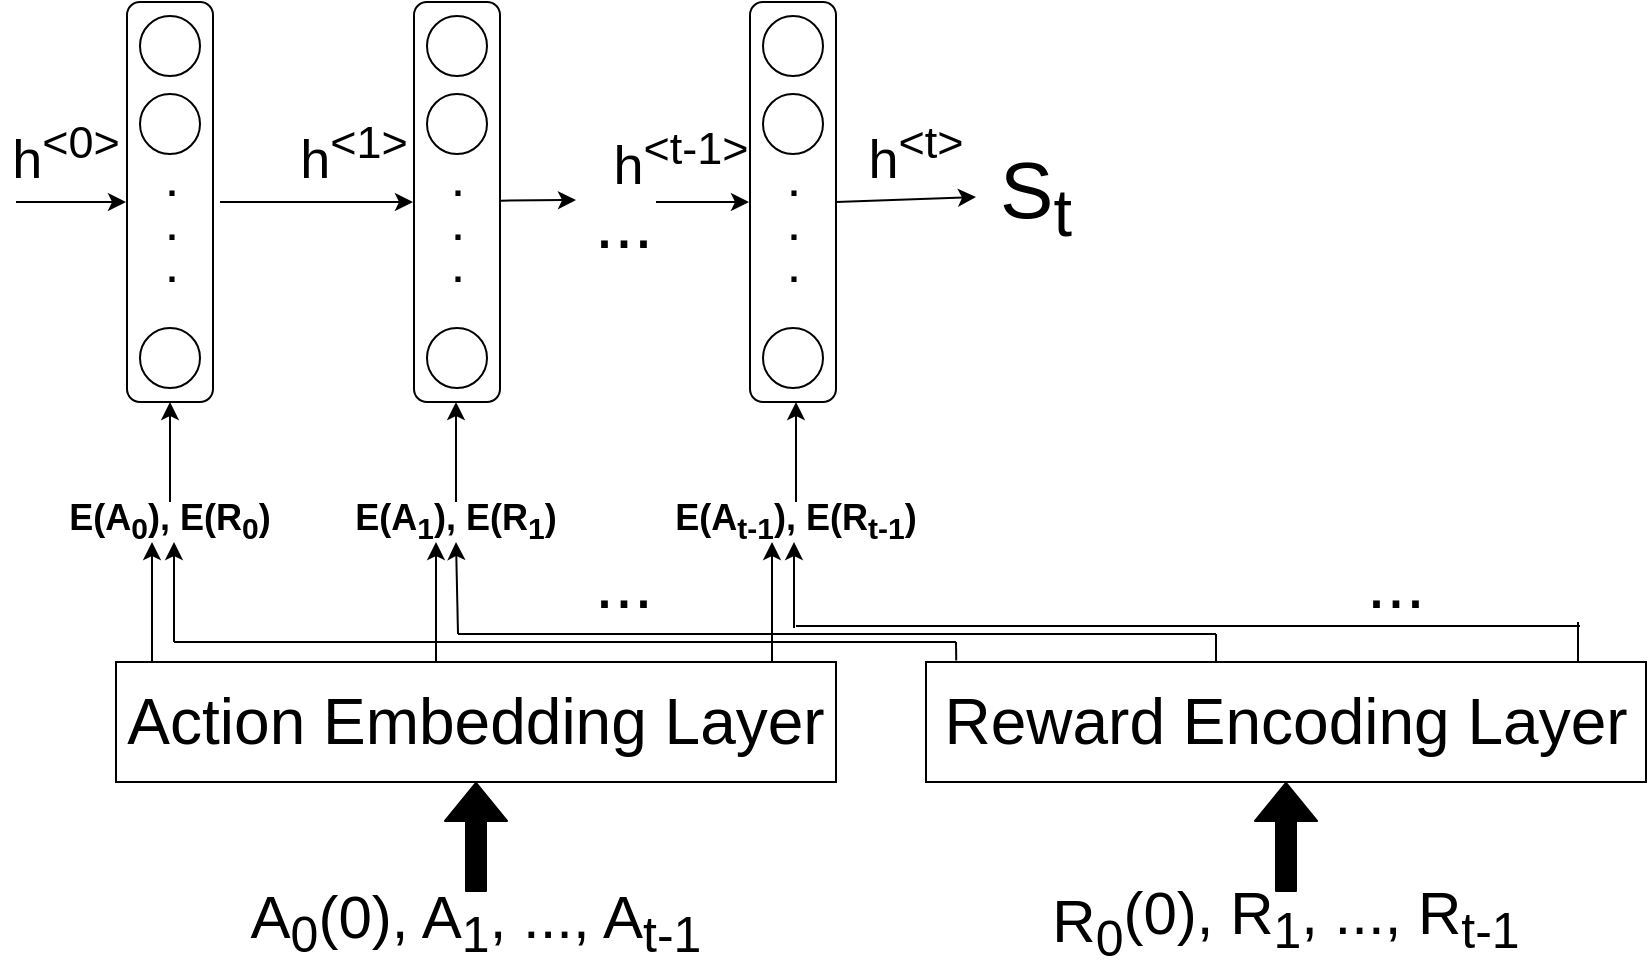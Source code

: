 <mxfile version="10.6.7" type="device"><diagram id="MSXAkvdIbxP1cdtOoaRy" name="Page-1"><mxGraphModel dx="2106" dy="682" grid="1" gridSize="10" guides="1" tooltips="1" connect="1" arrows="1" fold="1" page="1" pageScale="1" pageWidth="850" pageHeight="1100" math="0" shadow="0"><root><mxCell id="0"/><mxCell id="1" parent="0"/><mxCell id="5w6pue4Hi2aQId55m8mX-2" value="&lt;font style=&quot;font-size: 30px&quot;&gt;&lt;font style=&quot;font-size: 30px&quot;&gt;A&lt;sub&gt;0&lt;/sub&gt;(0), A&lt;sub&gt;1&lt;/sub&gt;, ..., A&lt;/font&gt;&lt;font style=&quot;font-size: 30px&quot;&gt;&lt;sub&gt;t-1&lt;/sub&gt;&lt;/font&gt;&lt;/font&gt;" style="text;html=1;strokeColor=none;fillColor=none;align=center;verticalAlign=middle;whiteSpace=wrap;rounded=0;" vertex="1" parent="1"><mxGeometry x="95" y="565" width="250" height="30" as="geometry"/></mxCell><mxCell id="5w6pue4Hi2aQId55m8mX-4" value="&lt;font&gt;&lt;font&gt;&lt;sub&gt;&lt;span style=&quot;font-size: 30px&quot;&gt;R&lt;sub&gt;0&lt;/sub&gt;&lt;/span&gt;&lt;/sub&gt;&lt;span style=&quot;font-size: 30px&quot;&gt;(0), R&lt;sub&gt;1&lt;/sub&gt;&lt;/span&gt;&lt;span style=&quot;font-size: 30px&quot;&gt;, ..., R&lt;/span&gt;&lt;/font&gt;&lt;font style=&quot;font-size: 30px&quot;&gt;&lt;sub&gt;t-1&lt;/sub&gt;&lt;/font&gt;&lt;/font&gt;" style="text;html=1;strokeColor=none;fillColor=none;align=center;verticalAlign=middle;whiteSpace=wrap;rounded=0;" vertex="1" parent="1"><mxGeometry x="500" y="565" width="250" height="30" as="geometry"/></mxCell><mxCell id="5w6pue4Hi2aQId55m8mX-5" value="&lt;font style=&quot;font-size: 32px&quot;&gt;Action Embedding Layer&lt;/font&gt;" style="rounded=0;whiteSpace=wrap;html=1;" vertex="1" parent="1"><mxGeometry x="40" y="450" width="360" height="60" as="geometry"/></mxCell><mxCell id="5w6pue4Hi2aQId55m8mX-6" value="&lt;font style=&quot;font-size: 32px&quot;&gt;Reward Encoding Layer&lt;/font&gt;" style="rounded=0;whiteSpace=wrap;html=1;" vertex="1" parent="1"><mxGeometry x="445" y="450" width="360" height="60" as="geometry"/></mxCell><mxCell id="5w6pue4Hi2aQId55m8mX-7" value="" style="shape=flexArrow;endArrow=classic;html=1;entryX=0.5;entryY=1;entryDx=0;entryDy=0;exitX=0.5;exitY=0;exitDx=0;exitDy=0;fillColor=#000000;" edge="1" parent="1" source="5w6pue4Hi2aQId55m8mX-2" target="5w6pue4Hi2aQId55m8mX-5"><mxGeometry width="50" height="50" relative="1" as="geometry"><mxPoint x="40" y="660" as="sourcePoint"/><mxPoint x="90" y="610" as="targetPoint"/></mxGeometry></mxCell><mxCell id="5w6pue4Hi2aQId55m8mX-8" value="" style="shape=flexArrow;endArrow=classic;html=1;entryX=0.5;entryY=1;entryDx=0;entryDy=0;exitX=0.5;exitY=0;exitDx=0;exitDy=0;fillColor=#000000;" edge="1" parent="1" source="5w6pue4Hi2aQId55m8mX-4" target="5w6pue4Hi2aQId55m8mX-6"><mxGeometry width="50" height="50" relative="1" as="geometry"><mxPoint x="40" y="670" as="sourcePoint"/><mxPoint x="90" y="620" as="targetPoint"/></mxGeometry></mxCell><mxCell id="5w6pue4Hi2aQId55m8mX-9" value="" style="endArrow=classic;html=1;fillColor=#000000;exitX=0.082;exitY=-0.003;exitDx=0;exitDy=0;exitPerimeter=0;" edge="1" parent="1"><mxGeometry width="50" height="50" relative="1" as="geometry"><mxPoint x="58" y="450" as="sourcePoint"/><mxPoint x="58" y="390" as="targetPoint"/></mxGeometry></mxCell><mxCell id="5w6pue4Hi2aQId55m8mX-10" value="&lt;font style=&quot;font-size: 18px&quot;&gt;&lt;b&gt;E(&lt;span&gt;A&lt;/span&gt;&lt;sub&gt;0&lt;/sub&gt;), E(R&lt;sub&gt;0&lt;/sub&gt;)&lt;/b&gt;&lt;/font&gt;" style="text;html=1;strokeColor=none;fillColor=none;align=center;verticalAlign=middle;whiteSpace=wrap;rounded=0;" vertex="1" parent="1"><mxGeometry x="7" y="370" width="120" height="20" as="geometry"/></mxCell><mxCell id="5w6pue4Hi2aQId55m8mX-12" value="" style="endArrow=classic;html=1;fillColor=#000000;entryX=0.5;entryY=1;entryDx=0;entryDy=0;" edge="1" parent="1"><mxGeometry width="50" height="50" relative="1" as="geometry"><mxPoint x="69" y="440" as="sourcePoint"/><mxPoint x="69" y="390" as="targetPoint"/></mxGeometry></mxCell><mxCell id="5w6pue4Hi2aQId55m8mX-14" value="" style="endArrow=none;html=1;fillColor=#000000;" edge="1" parent="1"><mxGeometry width="50" height="50" relative="1" as="geometry"><mxPoint x="460" y="440" as="sourcePoint"/><mxPoint x="69" y="440" as="targetPoint"/></mxGeometry></mxCell><mxCell id="5w6pue4Hi2aQId55m8mX-15" value="" style="endArrow=none;html=1;fillColor=#000000;exitX=0.042;exitY=-0.012;exitDx=0;exitDy=0;exitPerimeter=0;" edge="1" parent="1" source="5w6pue4Hi2aQId55m8mX-6"><mxGeometry width="50" height="50" relative="1" as="geometry"><mxPoint x="40" y="670" as="sourcePoint"/><mxPoint x="460" y="440" as="targetPoint"/></mxGeometry></mxCell><mxCell id="5w6pue4Hi2aQId55m8mX-16" value="&lt;font&gt;&lt;b&gt;&lt;span style=&quot;font-size: 18px&quot;&gt;E(A&lt;sub&gt;1&lt;/sub&gt;&lt;/span&gt;&lt;span style=&quot;font-size: 18px&quot;&gt;), E(R&lt;sub&gt;1&lt;/sub&gt;&lt;/span&gt;&lt;span style=&quot;font-size: 18px&quot;&gt;)&lt;/span&gt;&lt;/b&gt;&lt;/font&gt;" style="text;html=1;strokeColor=none;fillColor=none;align=center;verticalAlign=middle;whiteSpace=wrap;rounded=0;" vertex="1" parent="1"><mxGeometry x="150" y="370" width="120" height="20" as="geometry"/></mxCell><mxCell id="5w6pue4Hi2aQId55m8mX-17" value="" style="endArrow=classic;html=1;fillColor=#000000;exitX=0.082;exitY=-0.003;exitDx=0;exitDy=0;exitPerimeter=0;" edge="1" parent="1"><mxGeometry width="50" height="50" relative="1" as="geometry"><mxPoint x="200" y="450" as="sourcePoint"/><mxPoint x="200" y="390" as="targetPoint"/></mxGeometry></mxCell><mxCell id="5w6pue4Hi2aQId55m8mX-18" value="" style="endArrow=classic;html=1;fillColor=#000000;entryX=0.5;entryY=1;entryDx=0;entryDy=0;" edge="1" parent="1" target="5w6pue4Hi2aQId55m8mX-16"><mxGeometry width="50" height="50" relative="1" as="geometry"><mxPoint x="211" y="436" as="sourcePoint"/><mxPoint x="211" y="396" as="targetPoint"/></mxGeometry></mxCell><mxCell id="5w6pue4Hi2aQId55m8mX-19" value="" style="endArrow=none;html=1;fillColor=#000000;" edge="1" parent="1"><mxGeometry width="50" height="50" relative="1" as="geometry"><mxPoint x="590" y="436" as="sourcePoint"/><mxPoint x="211" y="436" as="targetPoint"/></mxGeometry></mxCell><mxCell id="5w6pue4Hi2aQId55m8mX-20" value="" style="endArrow=none;html=1;fillColor=#000000;" edge="1" parent="1"><mxGeometry width="50" height="50" relative="1" as="geometry"><mxPoint x="590" y="450" as="sourcePoint"/><mxPoint x="590" y="436" as="targetPoint"/></mxGeometry></mxCell><mxCell id="5w6pue4Hi2aQId55m8mX-21" value="&lt;font style=&quot;font-size: 35px&quot;&gt;...&lt;/font&gt;" style="text;html=1;strokeColor=none;fillColor=none;align=center;verticalAlign=middle;whiteSpace=wrap;rounded=0;" vertex="1" parent="1"><mxGeometry x="274" y="400" width="40" height="20" as="geometry"/></mxCell><mxCell id="5w6pue4Hi2aQId55m8mX-22" value="&lt;font&gt;&lt;b&gt;&lt;span style=&quot;font-size: 18px&quot;&gt;E(A&lt;sub&gt;t-1&lt;/sub&gt;&lt;/span&gt;&lt;span style=&quot;font-size: 18px&quot;&gt;), E(R&lt;sub&gt;t-1&lt;/sub&gt;&lt;/span&gt;&lt;span style=&quot;font-size: 18px&quot;&gt;)&lt;/span&gt;&lt;/b&gt;&lt;/font&gt;" style="text;html=1;strokeColor=none;fillColor=none;align=center;verticalAlign=middle;whiteSpace=wrap;rounded=0;" vertex="1" parent="1"><mxGeometry x="315" y="370" width="130" height="20" as="geometry"/></mxCell><mxCell id="5w6pue4Hi2aQId55m8mX-24" value="" style="endArrow=classic;html=1;fillColor=#000000;" edge="1" parent="1"><mxGeometry width="50" height="50" relative="1" as="geometry"><mxPoint x="368" y="450" as="sourcePoint"/><mxPoint x="368" y="390" as="targetPoint"/></mxGeometry></mxCell><mxCell id="5w6pue4Hi2aQId55m8mX-25" value="&lt;font style=&quot;font-size: 35px&quot;&gt;...&lt;/font&gt;" style="text;html=1;strokeColor=none;fillColor=none;align=center;verticalAlign=middle;whiteSpace=wrap;rounded=0;" vertex="1" parent="1"><mxGeometry x="660" y="400" width="40" height="20" as="geometry"/></mxCell><mxCell id="5w6pue4Hi2aQId55m8mX-27" value="" style="endArrow=none;html=1;fillColor=#000000;" edge="1" parent="1"><mxGeometry width="50" height="50" relative="1" as="geometry"><mxPoint x="772" y="432" as="sourcePoint"/><mxPoint x="380" y="432" as="targetPoint"/></mxGeometry></mxCell><mxCell id="5w6pue4Hi2aQId55m8mX-29" value="" style="endArrow=classic;html=1;fillColor=#000000;" edge="1" parent="1"><mxGeometry width="50" height="50" relative="1" as="geometry"><mxPoint x="379" y="433" as="sourcePoint"/><mxPoint x="379" y="390" as="targetPoint"/></mxGeometry></mxCell><mxCell id="5w6pue4Hi2aQId55m8mX-31" value="" style="endArrow=none;html=1;fillColor=#000000;" edge="1" parent="1"><mxGeometry width="50" height="50" relative="1" as="geometry"><mxPoint x="771" y="450" as="sourcePoint"/><mxPoint x="771" y="430" as="targetPoint"/></mxGeometry></mxCell><mxCell id="5w6pue4Hi2aQId55m8mX-33" value="" style="endArrow=classic;html=1;fillColor=none;exitX=0.5;exitY=0;exitDx=0;exitDy=0;" edge="1" parent="1" source="5w6pue4Hi2aQId55m8mX-10"><mxGeometry width="50" height="50" relative="1" as="geometry"><mxPoint x="10" y="670" as="sourcePoint"/><mxPoint x="67" y="320" as="targetPoint"/></mxGeometry></mxCell><mxCell id="5w6pue4Hi2aQId55m8mX-34" value="" style="endArrow=classic;html=1;fillColor=none;exitX=0.5;exitY=0;exitDx=0;exitDy=0;" edge="1" parent="1" source="5w6pue4Hi2aQId55m8mX-16"><mxGeometry width="50" height="50" relative="1" as="geometry"><mxPoint x="10" y="670" as="sourcePoint"/><mxPoint x="210" y="320" as="targetPoint"/></mxGeometry></mxCell><mxCell id="5w6pue4Hi2aQId55m8mX-35" value="" style="endArrow=classic;html=1;fillColor=none;exitX=0.5;exitY=0;exitDx=0;exitDy=0;" edge="1" parent="1" source="5w6pue4Hi2aQId55m8mX-22"><mxGeometry width="50" height="50" relative="1" as="geometry"><mxPoint x="10" y="670" as="sourcePoint"/><mxPoint x="380" y="320" as="targetPoint"/></mxGeometry></mxCell><mxCell id="5w6pue4Hi2aQId55m8mX-37" value="" style="rounded=1;whiteSpace=wrap;html=1;direction=south;" vertex="1" parent="1"><mxGeometry x="45.5" y="120" width="43" height="200" as="geometry"/></mxCell><mxCell id="5w6pue4Hi2aQId55m8mX-38" value="" style="endArrow=classic;html=1;fillColor=none;entryX=0.5;entryY=1;entryDx=0;entryDy=0;" edge="1" parent="1"><mxGeometry width="50" height="50" relative="1" as="geometry"><mxPoint x="-10" y="220" as="sourcePoint"/><mxPoint x="45" y="220" as="targetPoint"/></mxGeometry></mxCell><mxCell id="5w6pue4Hi2aQId55m8mX-39" value="&lt;font style=&quot;font-size: 27px&quot;&gt;h&lt;sup&gt;&amp;lt;0&amp;gt;&lt;/sup&gt;&lt;/font&gt;" style="text;html=1;strokeColor=none;fillColor=none;align=center;verticalAlign=middle;whiteSpace=wrap;rounded=0;" vertex="1" parent="1"><mxGeometry x="-5" y="186" width="40" height="20" as="geometry"/></mxCell><mxCell id="5w6pue4Hi2aQId55m8mX-40" value="" style="ellipse;whiteSpace=wrap;html=1;aspect=fixed;" vertex="1" parent="1"><mxGeometry x="52" y="127" width="30" height="30" as="geometry"/></mxCell><mxCell id="5w6pue4Hi2aQId55m8mX-41" value="" style="ellipse;whiteSpace=wrap;html=1;aspect=fixed;" vertex="1" parent="1"><mxGeometry x="52" y="166" width="30" height="30" as="geometry"/></mxCell><mxCell id="5w6pue4Hi2aQId55m8mX-42" value="" style="ellipse;whiteSpace=wrap;html=1;aspect=fixed;" vertex="1" parent="1"><mxGeometry x="52" y="283" width="30" height="30" as="geometry"/></mxCell><mxCell id="5w6pue4Hi2aQId55m8mX-43" value="&lt;font style=&quot;font-size: 18px&quot;&gt;&lt;b&gt;.&lt;br&gt;.&lt;br&gt;.&lt;/b&gt;&lt;/font&gt;&lt;br&gt;" style="text;html=1;strokeColor=none;fillColor=none;align=center;verticalAlign=middle;whiteSpace=wrap;rounded=0;" vertex="1" parent="1"><mxGeometry x="47.5" y="223" width="40" height="20" as="geometry"/></mxCell><mxCell id="5w6pue4Hi2aQId55m8mX-44" value="" style="rounded=1;whiteSpace=wrap;html=1;direction=south;" vertex="1" parent="1"><mxGeometry x="189" y="120" width="43" height="200" as="geometry"/></mxCell><mxCell id="5w6pue4Hi2aQId55m8mX-45" value="" style="endArrow=classic;html=1;fillColor=none;entryX=0.5;entryY=1;entryDx=0;entryDy=0;" edge="1" parent="1"><mxGeometry width="50" height="50" relative="1" as="geometry"><mxPoint x="92" y="220" as="sourcePoint"/><mxPoint x="188.5" y="220" as="targetPoint"/></mxGeometry></mxCell><mxCell id="5w6pue4Hi2aQId55m8mX-46" value="&lt;font style=&quot;font-size: 27px&quot;&gt;h&lt;sup&gt;&amp;lt;1&amp;gt;&lt;/sup&gt;&lt;/font&gt;" style="text;html=1;strokeColor=none;fillColor=none;align=center;verticalAlign=middle;whiteSpace=wrap;rounded=0;" vertex="1" parent="1"><mxGeometry x="138.5" y="186" width="40" height="20" as="geometry"/></mxCell><mxCell id="5w6pue4Hi2aQId55m8mX-47" value="" style="ellipse;whiteSpace=wrap;html=1;aspect=fixed;" vertex="1" parent="1"><mxGeometry x="195.5" y="127" width="30" height="30" as="geometry"/></mxCell><mxCell id="5w6pue4Hi2aQId55m8mX-48" value="" style="ellipse;whiteSpace=wrap;html=1;aspect=fixed;" vertex="1" parent="1"><mxGeometry x="195.5" y="166" width="30" height="30" as="geometry"/></mxCell><mxCell id="5w6pue4Hi2aQId55m8mX-49" value="" style="ellipse;whiteSpace=wrap;html=1;aspect=fixed;" vertex="1" parent="1"><mxGeometry x="195.5" y="283" width="30" height="30" as="geometry"/></mxCell><mxCell id="5w6pue4Hi2aQId55m8mX-50" value="&lt;font style=&quot;font-size: 18px&quot;&gt;&lt;b&gt;.&lt;br&gt;.&lt;br&gt;.&lt;/b&gt;&lt;/font&gt;&lt;br&gt;" style="text;html=1;strokeColor=none;fillColor=none;align=center;verticalAlign=middle;whiteSpace=wrap;rounded=0;" vertex="1" parent="1"><mxGeometry x="191" y="223" width="40" height="20" as="geometry"/></mxCell><mxCell id="5w6pue4Hi2aQId55m8mX-51" value="" style="endArrow=classic;html=1;fillColor=none;exitX=1.035;exitY=-0.184;exitDx=0;exitDy=0;exitPerimeter=0;" edge="1" parent="1" source="5w6pue4Hi2aQId55m8mX-50"><mxGeometry width="50" height="50" relative="1" as="geometry"><mxPoint x="-20" y="670" as="sourcePoint"/><mxPoint x="270" y="219" as="targetPoint"/></mxGeometry></mxCell><mxCell id="5w6pue4Hi2aQId55m8mX-52" value="&lt;font style=&quot;font-size: 35px&quot;&gt;...&lt;/font&gt;" style="text;html=1;strokeColor=none;fillColor=none;align=center;verticalAlign=middle;whiteSpace=wrap;rounded=0;" vertex="1" parent="1"><mxGeometry x="274" y="220" width="40" height="20" as="geometry"/></mxCell><mxCell id="5w6pue4Hi2aQId55m8mX-53" value="" style="rounded=1;whiteSpace=wrap;html=1;direction=south;" vertex="1" parent="1"><mxGeometry x="357" y="120" width="43" height="200" as="geometry"/></mxCell><mxCell id="5w6pue4Hi2aQId55m8mX-54" value="" style="endArrow=classic;html=1;fillColor=none;entryX=0.5;entryY=1;entryDx=0;entryDy=0;" edge="1" parent="1"><mxGeometry width="50" height="50" relative="1" as="geometry"><mxPoint x="310" y="220" as="sourcePoint"/><mxPoint x="356.5" y="220" as="targetPoint"/></mxGeometry></mxCell><mxCell id="5w6pue4Hi2aQId55m8mX-55" value="&lt;font style=&quot;font-size: 27px&quot;&gt;h&lt;sup&gt;&amp;lt;t-1&amp;gt;&lt;/sup&gt;&lt;/font&gt;" style="text;html=1;strokeColor=none;fillColor=none;align=center;verticalAlign=middle;whiteSpace=wrap;rounded=0;" vertex="1" parent="1"><mxGeometry x="287" y="189" width="71" height="20" as="geometry"/></mxCell><mxCell id="5w6pue4Hi2aQId55m8mX-56" value="" style="ellipse;whiteSpace=wrap;html=1;aspect=fixed;" vertex="1" parent="1"><mxGeometry x="363.5" y="127" width="30" height="30" as="geometry"/></mxCell><mxCell id="5w6pue4Hi2aQId55m8mX-57" value="" style="ellipse;whiteSpace=wrap;html=1;aspect=fixed;" vertex="1" parent="1"><mxGeometry x="363.5" y="166" width="30" height="30" as="geometry"/></mxCell><mxCell id="5w6pue4Hi2aQId55m8mX-58" value="" style="ellipse;whiteSpace=wrap;html=1;aspect=fixed;" vertex="1" parent="1"><mxGeometry x="363.5" y="283" width="30" height="30" as="geometry"/></mxCell><mxCell id="5w6pue4Hi2aQId55m8mX-59" value="&lt;font style=&quot;font-size: 18px&quot;&gt;&lt;b&gt;.&lt;br&gt;.&lt;br&gt;.&lt;/b&gt;&lt;/font&gt;&lt;br&gt;" style="text;html=1;strokeColor=none;fillColor=none;align=center;verticalAlign=middle;whiteSpace=wrap;rounded=0;" vertex="1" parent="1"><mxGeometry x="359" y="223" width="40" height="20" as="geometry"/></mxCell><mxCell id="5w6pue4Hi2aQId55m8mX-63" value="" style="endArrow=classic;html=1;fillColor=none;exitX=0.5;exitY=0;exitDx=0;exitDy=0;" edge="1" parent="1" source="5w6pue4Hi2aQId55m8mX-53" target="5w6pue4Hi2aQId55m8mX-64"><mxGeometry width="50" height="50" relative="1" as="geometry"><mxPoint x="-20" y="670" as="sourcePoint"/><mxPoint x="450" y="220" as="targetPoint"/></mxGeometry></mxCell><mxCell id="5w6pue4Hi2aQId55m8mX-64" value="&lt;font style=&quot;font-size: 40px&quot;&gt;S&lt;sub&gt;t&lt;/sub&gt;&lt;/font&gt;" style="text;html=1;strokeColor=none;fillColor=none;align=center;verticalAlign=middle;whiteSpace=wrap;rounded=0;" vertex="1" parent="1"><mxGeometry x="470" y="193" width="60" height="47" as="geometry"/></mxCell><mxCell id="5w6pue4Hi2aQId55m8mX-67" value="&lt;font style=&quot;font-size: 27px&quot;&gt;&lt;span&gt;h&lt;/span&gt;&lt;sup&gt;&amp;lt;t&amp;gt;&lt;/sup&gt;&lt;/font&gt;" style="text;html=1;strokeColor=none;fillColor=none;align=center;verticalAlign=middle;whiteSpace=wrap;rounded=0;" vertex="1" parent="1"><mxGeometry x="420" y="186" width="40" height="20" as="geometry"/></mxCell></root></mxGraphModel></diagram></mxfile>